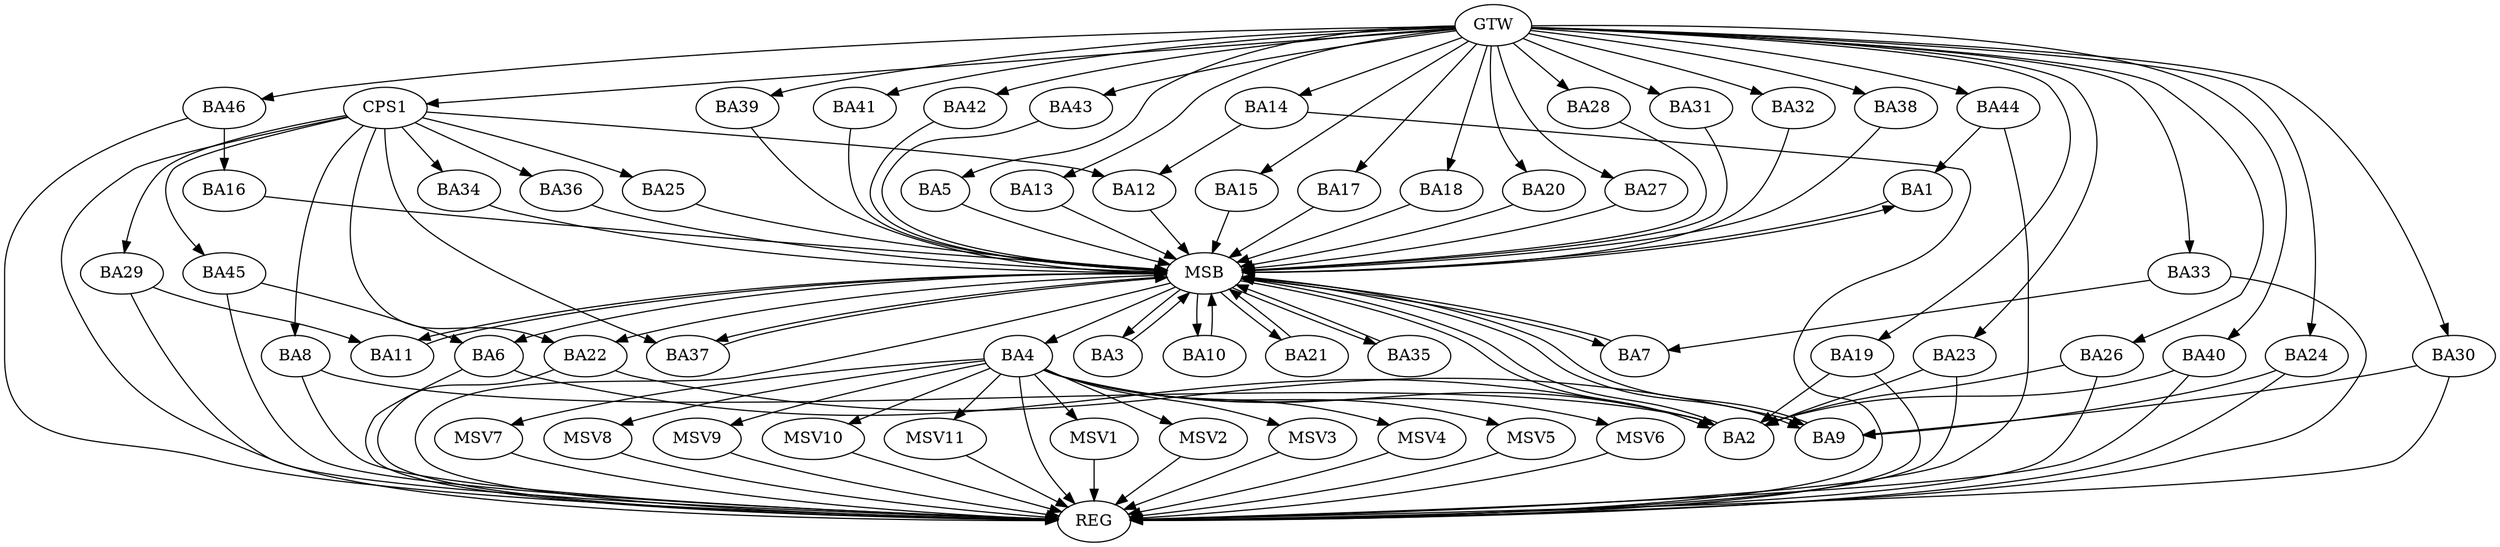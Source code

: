 strict digraph G {
  BA1 [ label="BA1" ];
  BA2 [ label="BA2" ];
  BA3 [ label="BA3" ];
  BA4 [ label="BA4" ];
  BA5 [ label="BA5" ];
  BA6 [ label="BA6" ];
  BA7 [ label="BA7" ];
  BA8 [ label="BA8" ];
  BA9 [ label="BA9" ];
  BA10 [ label="BA10" ];
  BA11 [ label="BA11" ];
  BA12 [ label="BA12" ];
  BA13 [ label="BA13" ];
  BA14 [ label="BA14" ];
  BA15 [ label="BA15" ];
  BA16 [ label="BA16" ];
  BA17 [ label="BA17" ];
  BA18 [ label="BA18" ];
  BA19 [ label="BA19" ];
  BA20 [ label="BA20" ];
  BA21 [ label="BA21" ];
  BA22 [ label="BA22" ];
  BA23 [ label="BA23" ];
  BA24 [ label="BA24" ];
  BA25 [ label="BA25" ];
  BA26 [ label="BA26" ];
  BA27 [ label="BA27" ];
  BA28 [ label="BA28" ];
  BA29 [ label="BA29" ];
  BA30 [ label="BA30" ];
  BA31 [ label="BA31" ];
  BA32 [ label="BA32" ];
  BA33 [ label="BA33" ];
  BA34 [ label="BA34" ];
  BA35 [ label="BA35" ];
  BA36 [ label="BA36" ];
  BA37 [ label="BA37" ];
  BA38 [ label="BA38" ];
  BA39 [ label="BA39" ];
  BA40 [ label="BA40" ];
  BA41 [ label="BA41" ];
  BA42 [ label="BA42" ];
  BA43 [ label="BA43" ];
  BA44 [ label="BA44" ];
  BA45 [ label="BA45" ];
  BA46 [ label="BA46" ];
  CPS1 [ label="CPS1" ];
  GTW [ label="GTW" ];
  REG [ label="REG" ];
  MSB [ label="MSB" ];
  MSV1 [ label="MSV1" ];
  MSV2 [ label="MSV2" ];
  MSV3 [ label="MSV3" ];
  MSV4 [ label="MSV4" ];
  MSV5 [ label="MSV5" ];
  MSV6 [ label="MSV6" ];
  MSV7 [ label="MSV7" ];
  MSV8 [ label="MSV8" ];
  MSV9 [ label="MSV9" ];
  MSV10 [ label="MSV10" ];
  MSV11 [ label="MSV11" ];
  BA4 -> BA2;
  BA6 -> BA2;
  BA8 -> BA2;
  BA14 -> BA12;
  BA19 -> BA2;
  BA22 -> BA9;
  BA23 -> BA2;
  BA24 -> BA9;
  BA26 -> BA2;
  BA29 -> BA11;
  BA30 -> BA9;
  BA33 -> BA7;
  BA40 -> BA2;
  BA44 -> BA1;
  BA45 -> BA6;
  BA46 -> BA16;
  CPS1 -> BA45;
  CPS1 -> BA25;
  CPS1 -> BA8;
  CPS1 -> BA36;
  CPS1 -> BA12;
  CPS1 -> BA22;
  CPS1 -> BA34;
  CPS1 -> BA37;
  CPS1 -> BA29;
  GTW -> BA5;
  GTW -> BA13;
  GTW -> BA14;
  GTW -> BA15;
  GTW -> BA17;
  GTW -> BA18;
  GTW -> BA19;
  GTW -> BA20;
  GTW -> BA23;
  GTW -> BA24;
  GTW -> BA26;
  GTW -> BA27;
  GTW -> BA28;
  GTW -> BA30;
  GTW -> BA31;
  GTW -> BA32;
  GTW -> BA33;
  GTW -> BA38;
  GTW -> BA39;
  GTW -> BA40;
  GTW -> BA41;
  GTW -> BA42;
  GTW -> BA43;
  GTW -> BA44;
  GTW -> BA46;
  GTW -> CPS1;
  BA4 -> REG;
  BA6 -> REG;
  BA8 -> REG;
  BA14 -> REG;
  BA19 -> REG;
  BA22 -> REG;
  BA23 -> REG;
  BA24 -> REG;
  BA26 -> REG;
  BA29 -> REG;
  BA30 -> REG;
  BA33 -> REG;
  BA40 -> REG;
  BA44 -> REG;
  BA45 -> REG;
  BA46 -> REG;
  CPS1 -> REG;
  BA1 -> MSB;
  MSB -> BA2;
  MSB -> REG;
  BA2 -> MSB;
  MSB -> BA1;
  BA3 -> MSB;
  BA5 -> MSB;
  MSB -> BA4;
  BA7 -> MSB;
  BA9 -> MSB;
  BA10 -> MSB;
  MSB -> BA9;
  BA11 -> MSB;
  BA12 -> MSB;
  MSB -> BA7;
  BA13 -> MSB;
  BA15 -> MSB;
  MSB -> BA10;
  BA16 -> MSB;
  MSB -> BA3;
  BA17 -> MSB;
  BA18 -> MSB;
  BA20 -> MSB;
  BA21 -> MSB;
  BA25 -> MSB;
  MSB -> BA6;
  BA27 -> MSB;
  BA28 -> MSB;
  MSB -> BA11;
  BA31 -> MSB;
  MSB -> BA22;
  BA32 -> MSB;
  BA34 -> MSB;
  BA35 -> MSB;
  BA36 -> MSB;
  BA37 -> MSB;
  MSB -> BA21;
  BA38 -> MSB;
  MSB -> BA37;
  BA39 -> MSB;
  BA41 -> MSB;
  BA42 -> MSB;
  MSB -> BA35;
  BA43 -> MSB;
  BA4 -> MSV1;
  BA4 -> MSV2;
  BA4 -> MSV3;
  BA4 -> MSV4;
  MSV1 -> REG;
  MSV2 -> REG;
  MSV3 -> REG;
  MSV4 -> REG;
  BA4 -> MSV5;
  MSV5 -> REG;
  BA4 -> MSV6;
  BA4 -> MSV7;
  BA4 -> MSV8;
  MSV6 -> REG;
  MSV7 -> REG;
  MSV8 -> REG;
  BA4 -> MSV9;
  MSV9 -> REG;
  BA4 -> MSV10;
  BA4 -> MSV11;
  MSV10 -> REG;
  MSV11 -> REG;
}
